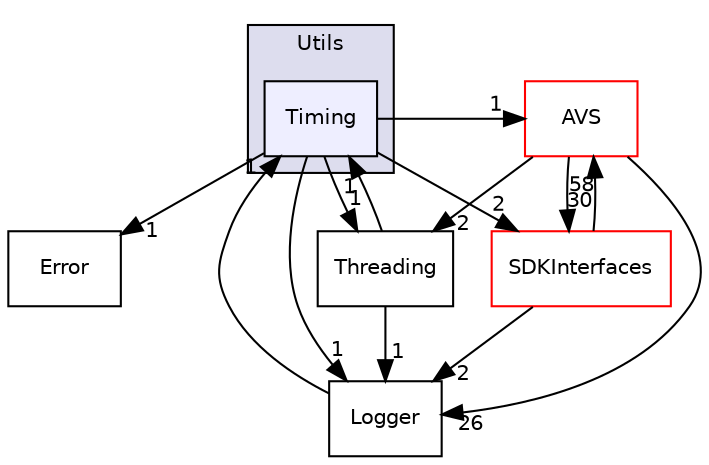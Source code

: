 digraph "/workplace/avs-device-sdk/AVSCommon/Utils/include/AVSCommon/Utils/Timing" {
  compound=true
  node [ fontsize="10", fontname="Helvetica"];
  edge [ labelfontsize="10", labelfontname="Helvetica"];
  subgraph clusterdir_ee116be5d1129358ffaec72096859541 {
    graph [ bgcolor="#ddddee", pencolor="black", label="Utils" fontname="Helvetica", fontsize="10", URL="dir_ee116be5d1129358ffaec72096859541.html"]
  dir_b87968e904c49b1e151e63fd16be423f [shape=box, label="Timing", style="filled", fillcolor="#eeeeff", pencolor="black", URL="dir_b87968e904c49b1e151e63fd16be423f.html"];
  }
  dir_d508a0eab6b76134c567d58373fd733b [shape=box label="Error" URL="dir_d508a0eab6b76134c567d58373fd733b.html"];
  dir_28c38612a2e19c2720cd1287ea8c9ceb [shape=box label="Threading" URL="dir_28c38612a2e19c2720cd1287ea8c9ceb.html"];
  dir_432ae366851f981ad5bcb252f92369c5 [shape=box label="Logger" URL="dir_432ae366851f981ad5bcb252f92369c5.html"];
  dir_80711c2a226d5fced33fce22558d3784 [shape=box label="AVS" fillcolor="white" style="filled" color="red" URL="dir_80711c2a226d5fced33fce22558d3784.html"];
  dir_97afc8111b754cf401b73024f872f45d [shape=box label="SDKInterfaces" fillcolor="white" style="filled" color="red" URL="dir_97afc8111b754cf401b73024f872f45d.html"];
  dir_28c38612a2e19c2720cd1287ea8c9ceb->dir_432ae366851f981ad5bcb252f92369c5 [headlabel="1", labeldistance=1.5 headhref="dir_000200_000190.html"];
  dir_28c38612a2e19c2720cd1287ea8c9ceb->dir_b87968e904c49b1e151e63fd16be423f [headlabel="1", labeldistance=1.5 headhref="dir_000200_000201.html"];
  dir_432ae366851f981ad5bcb252f92369c5->dir_b87968e904c49b1e151e63fd16be423f [headlabel="1", labeldistance=1.5 headhref="dir_000190_000201.html"];
  dir_80711c2a226d5fced33fce22558d3784->dir_28c38612a2e19c2720cd1287ea8c9ceb [headlabel="2", labeldistance=1.5 headhref="dir_000127_000200.html"];
  dir_80711c2a226d5fced33fce22558d3784->dir_432ae366851f981ad5bcb252f92369c5 [headlabel="26", labeldistance=1.5 headhref="dir_000127_000190.html"];
  dir_80711c2a226d5fced33fce22558d3784->dir_97afc8111b754cf401b73024f872f45d [headlabel="30", labeldistance=1.5 headhref="dir_000127_000018.html"];
  dir_b87968e904c49b1e151e63fd16be423f->dir_d508a0eab6b76134c567d58373fd733b [headlabel="1", labeldistance=1.5 headhref="dir_000201_000182.html"];
  dir_b87968e904c49b1e151e63fd16be423f->dir_28c38612a2e19c2720cd1287ea8c9ceb [headlabel="1", labeldistance=1.5 headhref="dir_000201_000200.html"];
  dir_b87968e904c49b1e151e63fd16be423f->dir_432ae366851f981ad5bcb252f92369c5 [headlabel="1", labeldistance=1.5 headhref="dir_000201_000190.html"];
  dir_b87968e904c49b1e151e63fd16be423f->dir_80711c2a226d5fced33fce22558d3784 [headlabel="1", labeldistance=1.5 headhref="dir_000201_000127.html"];
  dir_b87968e904c49b1e151e63fd16be423f->dir_97afc8111b754cf401b73024f872f45d [headlabel="2", labeldistance=1.5 headhref="dir_000201_000018.html"];
  dir_97afc8111b754cf401b73024f872f45d->dir_432ae366851f981ad5bcb252f92369c5 [headlabel="2", labeldistance=1.5 headhref="dir_000018_000190.html"];
  dir_97afc8111b754cf401b73024f872f45d->dir_80711c2a226d5fced33fce22558d3784 [headlabel="58", labeldistance=1.5 headhref="dir_000018_000127.html"];
}
